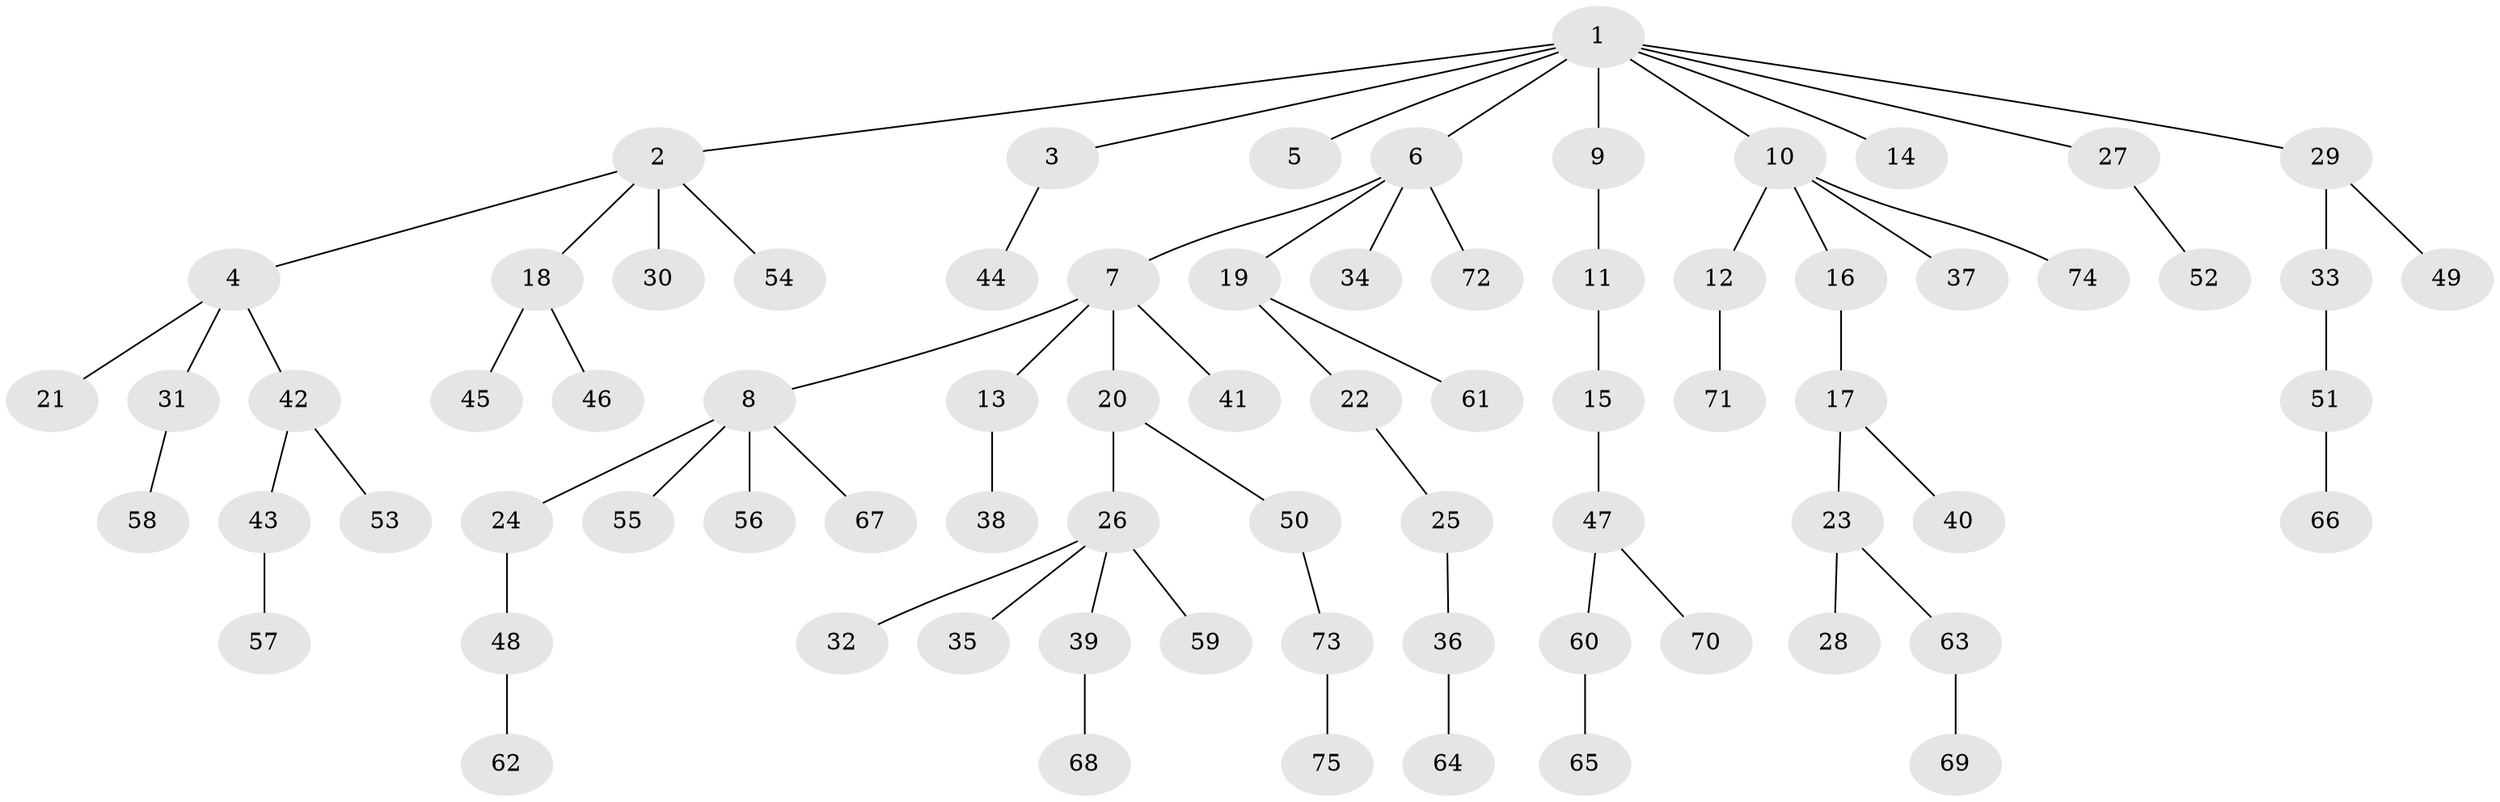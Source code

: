 // coarse degree distribution, {2: 0.3157894736842105, 4: 0.10526315789473684, 1: 0.47368421052631576, 7: 0.02631578947368421, 3: 0.07894736842105263}
// Generated by graph-tools (version 1.1) at 2025/37/03/04/25 23:37:28]
// undirected, 75 vertices, 74 edges
graph export_dot {
  node [color=gray90,style=filled];
  1;
  2;
  3;
  4;
  5;
  6;
  7;
  8;
  9;
  10;
  11;
  12;
  13;
  14;
  15;
  16;
  17;
  18;
  19;
  20;
  21;
  22;
  23;
  24;
  25;
  26;
  27;
  28;
  29;
  30;
  31;
  32;
  33;
  34;
  35;
  36;
  37;
  38;
  39;
  40;
  41;
  42;
  43;
  44;
  45;
  46;
  47;
  48;
  49;
  50;
  51;
  52;
  53;
  54;
  55;
  56;
  57;
  58;
  59;
  60;
  61;
  62;
  63;
  64;
  65;
  66;
  67;
  68;
  69;
  70;
  71;
  72;
  73;
  74;
  75;
  1 -- 2;
  1 -- 3;
  1 -- 5;
  1 -- 6;
  1 -- 9;
  1 -- 10;
  1 -- 14;
  1 -- 27;
  1 -- 29;
  2 -- 4;
  2 -- 18;
  2 -- 30;
  2 -- 54;
  3 -- 44;
  4 -- 21;
  4 -- 31;
  4 -- 42;
  6 -- 7;
  6 -- 19;
  6 -- 34;
  6 -- 72;
  7 -- 8;
  7 -- 13;
  7 -- 20;
  7 -- 41;
  8 -- 24;
  8 -- 55;
  8 -- 56;
  8 -- 67;
  9 -- 11;
  10 -- 12;
  10 -- 16;
  10 -- 37;
  10 -- 74;
  11 -- 15;
  12 -- 71;
  13 -- 38;
  15 -- 47;
  16 -- 17;
  17 -- 23;
  17 -- 40;
  18 -- 45;
  18 -- 46;
  19 -- 22;
  19 -- 61;
  20 -- 26;
  20 -- 50;
  22 -- 25;
  23 -- 28;
  23 -- 63;
  24 -- 48;
  25 -- 36;
  26 -- 32;
  26 -- 35;
  26 -- 39;
  26 -- 59;
  27 -- 52;
  29 -- 33;
  29 -- 49;
  31 -- 58;
  33 -- 51;
  36 -- 64;
  39 -- 68;
  42 -- 43;
  42 -- 53;
  43 -- 57;
  47 -- 60;
  47 -- 70;
  48 -- 62;
  50 -- 73;
  51 -- 66;
  60 -- 65;
  63 -- 69;
  73 -- 75;
}
